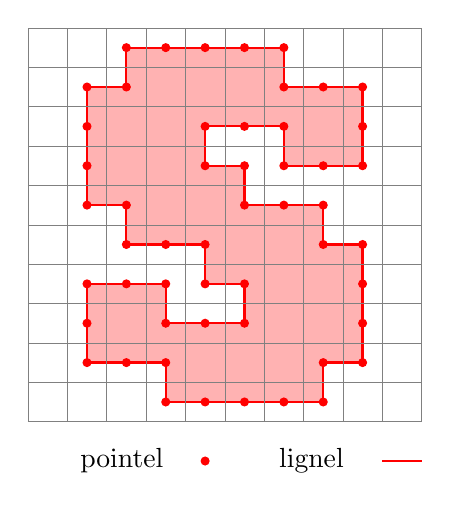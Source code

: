 
\begin{tikzpicture}[x=0.5cm,y=0.5cm]
  % colors
  \definecolor{kGreen}{rgb}{0.0,0.59,0.0}
  \definecolor{kOrange}{rgb}{1.0,0.59,0.0}
  \definecolor{kGrey}{rgb}{0.33,0.33,0.33}
  % QhZ
  \foreach \x/\y in {3/9,4/9,5/9,6/9,2/8,3/8,4/8,5/8,6/8,7/8,8/8,2/7,3/7,4/7,7/7,8/7,2/6,3/6,4/6,5/6,3/5,4/5,5/5} {
    \draw[color=red!30!white,fill] (\x-0.5,\y-0.5) rectangle (\x+0.5,\y+0.5);
    \draw[color=red!30!white,fill] (10-\x-0.5,10-\y-0.5) rectangle (10-\x+0.5,10-\y+0.5);
  };

  % pointels
  \foreach \x/\y in {1.5/1.5, 1.5/2.5, 1.5/3.5, 1.5/5.5, 1.5/6.5, 1.5/7.5, 1.5/8.5, 2.5/1.5, 2.5/3.5, 2.5/4.5, 2.5/5.5, 2.5/8.5, 2.5/9.5, 3.5/0.5, 3.5/1.5, 3.5/2.5, 3.5/3.5, 3.5/4.5, 3.5/9.5, 4.5/0.5, 4.5/2.5, 4.5/3.5, 4.5/4.5, 4.5/6.5, 4.5/7.5, 4.5/9.5}{
    \draw[color=red,fill] (\x,\y) circle (0.5mm);
    \draw[color=red,fill] (10-\x,10-\y) circle (0.5mm);
  };

  % lignels
  \draw[color=red,thick] (2.5,9.5) -- (6.5,9.5) -- (6.5,8.5) -- (8.5,8.5) -- (8.5,6.5) -- (6.5,6.5)
                             -- (6.5,7.5) -- (4.5,7.5) -- (4.5,6.5) -- (5.5,6.5) -- (5.5,5.5) -- (7.5,5.5)
                             -- (7.5,4.5) -- (8.5,4.5) -- (8.5,1.5) -- (7.5,1.5) -- (7.5,0.5) -- (3.5,0.5)
                             -- (3.5,1.5) -- (1.5,1.5) -- (1.5,3.5) -- (3.5,3.5) -- (3.5,2.5) -- (5.5,2.5)
                             -- (5.5,3.5) -- (4.5,3.5) -- (4.5,4.5) -- (2.5,4.5) -- (2.5,5.5) -- (1.5,5.5)
                             -- (1.5,8.5) -- (2.5,8.5) -- cycle;
  % grids
  \draw[help lines,step=0.5cm] (0,0) grid (10,10);
  \node at(2.5,-1) {pointel~~};
  \draw[color=red,fill] (4.5,-1) circle (0.5mm);% {\mbox{~~}};
  \node at(7.2,-1) {lignel};
  \draw[color=red,thick] (9,-1) -- (10,-1);
\end{tikzpicture}
